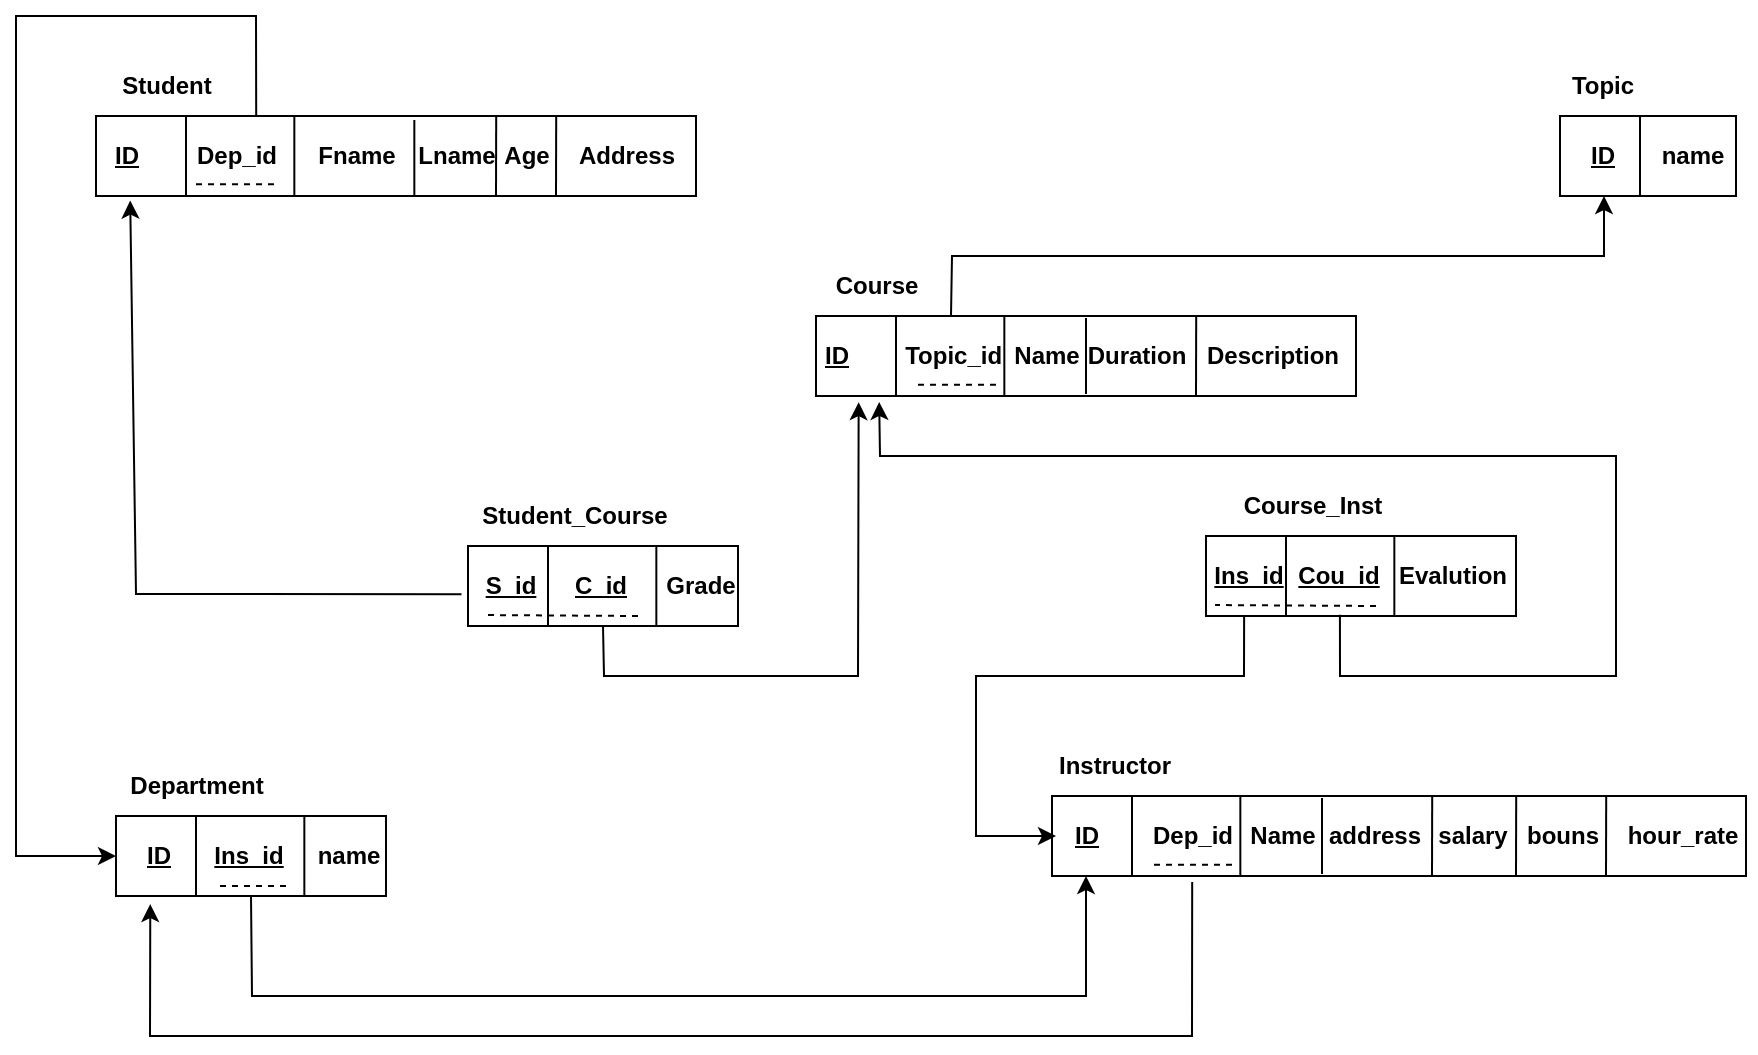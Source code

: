 <mxfile version="22.1.3" type="device">
  <diagram name="Page-1" id="Wli4VPFNiPU2SU2I3E8u">
    <mxGraphModel dx="996" dy="3841" grid="1" gridSize="10" guides="1" tooltips="1" connect="1" arrows="1" fold="1" page="1" pageScale="1" pageWidth="2339" pageHeight="3300" math="0" shadow="0">
      <root>
        <mxCell id="0" />
        <mxCell id="1" parent="0" />
        <mxCell id="vDlcmsHh33bK4QmpVzsn-176" value="" style="rounded=0;whiteSpace=wrap;html=1;" vertex="1" parent="1">
          <mxGeometry x="120" y="-2390" width="300" height="40" as="geometry" />
        </mxCell>
        <mxCell id="vDlcmsHh33bK4QmpVzsn-177" value="&lt;b style=&quot;&quot;&gt;&lt;u&gt;ID&lt;/u&gt;&lt;/b&gt;" style="text;html=1;align=center;verticalAlign=middle;resizable=0;points=[];autosize=1;strokeColor=none;fillColor=none;" vertex="1" parent="1">
          <mxGeometry x="115" y="-2385" width="40" height="30" as="geometry" />
        </mxCell>
        <mxCell id="vDlcmsHh33bK4QmpVzsn-178" value="&lt;b&gt;Student&lt;/b&gt;" style="text;html=1;align=center;verticalAlign=middle;resizable=0;points=[];autosize=1;strokeColor=none;fillColor=none;" vertex="1" parent="1">
          <mxGeometry x="120" y="-2420" width="70" height="30" as="geometry" />
        </mxCell>
        <mxCell id="vDlcmsHh33bK4QmpVzsn-179" value="" style="endArrow=none;html=1;rounded=0;" edge="1" parent="1">
          <mxGeometry width="50" height="50" relative="1" as="geometry">
            <mxPoint x="165" y="-2390" as="sourcePoint" />
            <mxPoint x="165" y="-2350" as="targetPoint" />
          </mxGeometry>
        </mxCell>
        <mxCell id="vDlcmsHh33bK4QmpVzsn-180" value="" style="endArrow=none;html=1;rounded=0;" edge="1" parent="1">
          <mxGeometry width="50" height="50" relative="1" as="geometry">
            <mxPoint x="219.17" y="-2390" as="sourcePoint" />
            <mxPoint x="219.17" y="-2350" as="targetPoint" />
          </mxGeometry>
        </mxCell>
        <mxCell id="vDlcmsHh33bK4QmpVzsn-181" value="&lt;b&gt;Lname&lt;/b&gt;" style="text;html=1;align=center;verticalAlign=middle;resizable=0;points=[];autosize=1;strokeColor=none;fillColor=none;" vertex="1" parent="1">
          <mxGeometry x="270" y="-2385" width="60" height="30" as="geometry" />
        </mxCell>
        <mxCell id="vDlcmsHh33bK4QmpVzsn-182" value="&lt;b&gt;Fname&lt;/b&gt;" style="text;html=1;align=center;verticalAlign=middle;resizable=0;points=[];autosize=1;strokeColor=none;fillColor=none;" vertex="1" parent="1">
          <mxGeometry x="220" y="-2385" width="60" height="30" as="geometry" />
        </mxCell>
        <mxCell id="vDlcmsHh33bK4QmpVzsn-184" value="&lt;b&gt;Dep_id&lt;/b&gt;" style="text;html=1;align=center;verticalAlign=middle;resizable=0;points=[];autosize=1;strokeColor=none;fillColor=none;" vertex="1" parent="1">
          <mxGeometry x="160" y="-2385" width="60" height="30" as="geometry" />
        </mxCell>
        <mxCell id="vDlcmsHh33bK4QmpVzsn-185" value="&lt;b&gt;Age&lt;/b&gt;" style="text;html=1;align=center;verticalAlign=middle;resizable=0;points=[];autosize=1;strokeColor=none;fillColor=none;" vertex="1" parent="1">
          <mxGeometry x="310" y="-2385" width="50" height="30" as="geometry" />
        </mxCell>
        <mxCell id="vDlcmsHh33bK4QmpVzsn-186" value="&lt;b&gt;Address&lt;/b&gt;" style="text;html=1;align=center;verticalAlign=middle;resizable=0;points=[];autosize=1;strokeColor=none;fillColor=none;" vertex="1" parent="1">
          <mxGeometry x="350" y="-2385" width="70" height="30" as="geometry" />
        </mxCell>
        <mxCell id="vDlcmsHh33bK4QmpVzsn-188" value="" style="endArrow=none;html=1;rounded=0;" edge="1" parent="1">
          <mxGeometry width="50" height="50" relative="1" as="geometry">
            <mxPoint x="320" y="-2350" as="sourcePoint" />
            <mxPoint x="320.1" y="-2390" as="targetPoint" />
          </mxGeometry>
        </mxCell>
        <mxCell id="vDlcmsHh33bK4QmpVzsn-189" value="" style="endArrow=none;html=1;rounded=0;exitX=0.798;exitY=1.106;exitDx=0;exitDy=0;exitPerimeter=0;" edge="1" parent="1">
          <mxGeometry width="50" height="50" relative="1" as="geometry">
            <mxPoint x="279.17" y="-2350" as="sourcePoint" />
            <mxPoint x="279.17" y="-2388" as="targetPoint" />
          </mxGeometry>
        </mxCell>
        <mxCell id="vDlcmsHh33bK4QmpVzsn-190" value="" style="endArrow=none;html=1;rounded=0;" edge="1" parent="1">
          <mxGeometry width="50" height="50" relative="1" as="geometry">
            <mxPoint x="350" y="-2350" as="sourcePoint" />
            <mxPoint x="350.1" y="-2390" as="targetPoint" />
          </mxGeometry>
        </mxCell>
        <mxCell id="vDlcmsHh33bK4QmpVzsn-214" value="" style="endArrow=none;dashed=1;html=1;rounded=0;" edge="1" parent="1">
          <mxGeometry width="50" height="50" relative="1" as="geometry">
            <mxPoint x="170" y="-2355.83" as="sourcePoint" />
            <mxPoint x="210" y="-2355.83" as="targetPoint" />
          </mxGeometry>
        </mxCell>
        <mxCell id="vDlcmsHh33bK4QmpVzsn-215" value="" style="rounded=0;whiteSpace=wrap;html=1;" vertex="1" parent="1">
          <mxGeometry x="480" y="-2290" width="270" height="40" as="geometry" />
        </mxCell>
        <mxCell id="vDlcmsHh33bK4QmpVzsn-216" value="&lt;b style=&quot;&quot;&gt;&lt;u&gt;ID&lt;/u&gt;&lt;/b&gt;" style="text;html=1;align=center;verticalAlign=middle;resizable=0;points=[];autosize=1;strokeColor=none;fillColor=none;" vertex="1" parent="1">
          <mxGeometry x="470" y="-2285" width="40" height="30" as="geometry" />
        </mxCell>
        <mxCell id="vDlcmsHh33bK4QmpVzsn-217" value="&lt;b&gt;Course&lt;/b&gt;" style="text;html=1;align=center;verticalAlign=middle;resizable=0;points=[];autosize=1;strokeColor=none;fillColor=none;" vertex="1" parent="1">
          <mxGeometry x="480" y="-2320" width="60" height="30" as="geometry" />
        </mxCell>
        <mxCell id="vDlcmsHh33bK4QmpVzsn-218" value="" style="endArrow=none;html=1;rounded=0;" edge="1" parent="1">
          <mxGeometry width="50" height="50" relative="1" as="geometry">
            <mxPoint x="520" y="-2290" as="sourcePoint" />
            <mxPoint x="520" y="-2250" as="targetPoint" />
          </mxGeometry>
        </mxCell>
        <mxCell id="vDlcmsHh33bK4QmpVzsn-219" value="" style="endArrow=none;html=1;rounded=0;" edge="1" parent="1">
          <mxGeometry width="50" height="50" relative="1" as="geometry">
            <mxPoint x="574.17" y="-2290" as="sourcePoint" />
            <mxPoint x="574.17" y="-2250" as="targetPoint" />
          </mxGeometry>
        </mxCell>
        <mxCell id="vDlcmsHh33bK4QmpVzsn-220" value="&lt;b&gt;Duration&lt;/b&gt;" style="text;html=1;align=center;verticalAlign=middle;resizable=0;points=[];autosize=1;strokeColor=none;fillColor=none;" vertex="1" parent="1">
          <mxGeometry x="605" y="-2285" width="70" height="30" as="geometry" />
        </mxCell>
        <mxCell id="vDlcmsHh33bK4QmpVzsn-221" value="&lt;b&gt;Topic_id&amp;nbsp;&lt;/b&gt;" style="text;html=1;align=center;verticalAlign=middle;resizable=0;points=[];autosize=1;strokeColor=none;fillColor=none;" vertex="1" parent="1">
          <mxGeometry x="510" y="-2285" width="80" height="30" as="geometry" />
        </mxCell>
        <mxCell id="vDlcmsHh33bK4QmpVzsn-222" value="&lt;b&gt;Name&lt;/b&gt;" style="text;html=1;align=center;verticalAlign=middle;resizable=0;points=[];autosize=1;strokeColor=none;fillColor=none;" vertex="1" parent="1">
          <mxGeometry x="565" y="-2285" width="60" height="30" as="geometry" />
        </mxCell>
        <mxCell id="vDlcmsHh33bK4QmpVzsn-224" value="&lt;b&gt;Description&lt;/b&gt;" style="text;html=1;align=center;verticalAlign=middle;resizable=0;points=[];autosize=1;strokeColor=none;fillColor=none;" vertex="1" parent="1">
          <mxGeometry x="665" y="-2285" width="85" height="30" as="geometry" />
        </mxCell>
        <mxCell id="vDlcmsHh33bK4QmpVzsn-226" value="" style="endArrow=none;html=1;rounded=0;exitX=0.798;exitY=1.106;exitDx=0;exitDy=0;exitPerimeter=0;" edge="1" parent="1">
          <mxGeometry width="50" height="50" relative="1" as="geometry">
            <mxPoint x="615.0" y="-2251" as="sourcePoint" />
            <mxPoint x="615.0" y="-2289" as="targetPoint" />
          </mxGeometry>
        </mxCell>
        <mxCell id="vDlcmsHh33bK4QmpVzsn-227" value="" style="endArrow=none;html=1;rounded=0;" edge="1" parent="1">
          <mxGeometry width="50" height="50" relative="1" as="geometry">
            <mxPoint x="670" y="-2250" as="sourcePoint" />
            <mxPoint x="670.1" y="-2290" as="targetPoint" />
          </mxGeometry>
        </mxCell>
        <mxCell id="vDlcmsHh33bK4QmpVzsn-229" value="" style="endArrow=none;dashed=1;html=1;rounded=0;" edge="1" parent="1">
          <mxGeometry width="50" height="50" relative="1" as="geometry">
            <mxPoint x="570" y="-2255.57" as="sourcePoint" />
            <mxPoint x="530" y="-2255.57" as="targetPoint" />
          </mxGeometry>
        </mxCell>
        <mxCell id="vDlcmsHh33bK4QmpVzsn-230" value="" style="rounded=0;whiteSpace=wrap;html=1;" vertex="1" parent="1">
          <mxGeometry x="306" y="-2175" width="135" height="40" as="geometry" />
        </mxCell>
        <mxCell id="vDlcmsHh33bK4QmpVzsn-231" value="&lt;b style=&quot;&quot;&gt;&lt;u&gt;S_id&lt;/u&gt;&lt;/b&gt;" style="text;html=1;align=center;verticalAlign=middle;resizable=0;points=[];autosize=1;strokeColor=none;fillColor=none;" vertex="1" parent="1">
          <mxGeometry x="304" y="-2170" width="45" height="30" as="geometry" />
        </mxCell>
        <mxCell id="vDlcmsHh33bK4QmpVzsn-232" value="&lt;b&gt;Student_Course&lt;/b&gt;" style="text;html=1;align=center;verticalAlign=middle;resizable=0;points=[];autosize=1;strokeColor=none;fillColor=none;" vertex="1" parent="1">
          <mxGeometry x="301" y="-2205" width="115" height="30" as="geometry" />
        </mxCell>
        <mxCell id="vDlcmsHh33bK4QmpVzsn-233" value="" style="endArrow=none;html=1;rounded=0;" edge="1" parent="1">
          <mxGeometry width="50" height="50" relative="1" as="geometry">
            <mxPoint x="346" y="-2175" as="sourcePoint" />
            <mxPoint x="346" y="-2135" as="targetPoint" />
          </mxGeometry>
        </mxCell>
        <mxCell id="vDlcmsHh33bK4QmpVzsn-234" value="" style="endArrow=none;html=1;rounded=0;" edge="1" parent="1">
          <mxGeometry width="50" height="50" relative="1" as="geometry">
            <mxPoint x="400.17" y="-2175" as="sourcePoint" />
            <mxPoint x="400.17" y="-2135" as="targetPoint" />
          </mxGeometry>
        </mxCell>
        <mxCell id="vDlcmsHh33bK4QmpVzsn-236" value="&lt;b&gt;&lt;u&gt;C_id&lt;/u&gt;&lt;/b&gt;" style="text;html=1;align=center;verticalAlign=middle;resizable=0;points=[];autosize=1;strokeColor=none;fillColor=none;" vertex="1" parent="1">
          <mxGeometry x="349" y="-2170" width="45" height="30" as="geometry" />
        </mxCell>
        <mxCell id="vDlcmsHh33bK4QmpVzsn-237" value="&lt;b&gt;Grade&lt;/b&gt;" style="text;html=1;align=center;verticalAlign=middle;resizable=0;points=[];autosize=1;strokeColor=none;fillColor=none;" vertex="1" parent="1">
          <mxGeometry x="394" y="-2170" width="55" height="30" as="geometry" />
        </mxCell>
        <mxCell id="vDlcmsHh33bK4QmpVzsn-241" value="" style="endArrow=none;dashed=1;html=1;rounded=0;entryX=0.21;entryY=0.984;entryDx=0;entryDy=0;entryPerimeter=0;" edge="1" parent="1" target="vDlcmsHh33bK4QmpVzsn-231">
          <mxGeometry width="50" height="50" relative="1" as="geometry">
            <mxPoint x="391" y="-2140" as="sourcePoint" />
            <mxPoint x="351" y="-2140" as="targetPoint" />
          </mxGeometry>
        </mxCell>
        <mxCell id="vDlcmsHh33bK4QmpVzsn-242" value="" style="rounded=0;whiteSpace=wrap;html=1;" vertex="1" parent="1">
          <mxGeometry x="675" y="-2180" width="155" height="40" as="geometry" />
        </mxCell>
        <mxCell id="vDlcmsHh33bK4QmpVzsn-243" value="&lt;b style=&quot;&quot;&gt;&lt;u&gt;Ins_id&lt;/u&gt;&lt;/b&gt;" style="text;html=1;align=center;verticalAlign=middle;resizable=0;points=[];autosize=1;strokeColor=none;fillColor=none;" vertex="1" parent="1">
          <mxGeometry x="668" y="-2175" width="55" height="30" as="geometry" />
        </mxCell>
        <mxCell id="vDlcmsHh33bK4QmpVzsn-244" value="&lt;b&gt;Course_Inst&lt;/b&gt;" style="text;html=1;align=center;verticalAlign=middle;resizable=0;points=[];autosize=1;strokeColor=none;fillColor=none;" vertex="1" parent="1">
          <mxGeometry x="683" y="-2210" width="90" height="30" as="geometry" />
        </mxCell>
        <mxCell id="vDlcmsHh33bK4QmpVzsn-245" value="" style="endArrow=none;html=1;rounded=0;" edge="1" parent="1">
          <mxGeometry width="50" height="50" relative="1" as="geometry">
            <mxPoint x="715" y="-2180" as="sourcePoint" />
            <mxPoint x="715" y="-2140" as="targetPoint" />
          </mxGeometry>
        </mxCell>
        <mxCell id="vDlcmsHh33bK4QmpVzsn-246" value="" style="endArrow=none;html=1;rounded=0;" edge="1" parent="1">
          <mxGeometry width="50" height="50" relative="1" as="geometry">
            <mxPoint x="769.17" y="-2180" as="sourcePoint" />
            <mxPoint x="769.17" y="-2140" as="targetPoint" />
          </mxGeometry>
        </mxCell>
        <mxCell id="vDlcmsHh33bK4QmpVzsn-247" value="&lt;b&gt;&lt;u&gt;Cou_id&lt;/u&gt;&lt;/b&gt;" style="text;html=1;align=center;verticalAlign=middle;resizable=0;points=[];autosize=1;strokeColor=none;fillColor=none;" vertex="1" parent="1">
          <mxGeometry x="711" y="-2175" width="60" height="30" as="geometry" />
        </mxCell>
        <mxCell id="vDlcmsHh33bK4QmpVzsn-248" value="&lt;b&gt;Evalution&lt;/b&gt;" style="text;html=1;align=center;verticalAlign=middle;resizable=0;points=[];autosize=1;strokeColor=none;fillColor=none;" vertex="1" parent="1">
          <mxGeometry x="760" y="-2175" width="75" height="30" as="geometry" />
        </mxCell>
        <mxCell id="vDlcmsHh33bK4QmpVzsn-249" value="" style="endArrow=none;dashed=1;html=1;rounded=0;entryX=0.21;entryY=0.984;entryDx=0;entryDy=0;entryPerimeter=0;" edge="1" parent="1" target="vDlcmsHh33bK4QmpVzsn-243">
          <mxGeometry width="50" height="50" relative="1" as="geometry">
            <mxPoint x="760" y="-2145" as="sourcePoint" />
            <mxPoint x="720" y="-2145" as="targetPoint" />
          </mxGeometry>
        </mxCell>
        <mxCell id="vDlcmsHh33bK4QmpVzsn-250" value="" style="rounded=0;whiteSpace=wrap;html=1;" vertex="1" parent="1">
          <mxGeometry x="852" y="-2390" width="88" height="40" as="geometry" />
        </mxCell>
        <mxCell id="vDlcmsHh33bK4QmpVzsn-251" value="&lt;b style=&quot;&quot;&gt;&lt;u&gt;ID&lt;/u&gt;&lt;/b&gt;" style="text;html=1;align=center;verticalAlign=middle;resizable=0;points=[];autosize=1;strokeColor=none;fillColor=none;" vertex="1" parent="1">
          <mxGeometry x="855" y="-2385" width="35" height="30" as="geometry" />
        </mxCell>
        <mxCell id="vDlcmsHh33bK4QmpVzsn-252" value="&lt;b&gt;Topic&lt;/b&gt;" style="text;html=1;align=center;verticalAlign=middle;resizable=0;points=[];autosize=1;strokeColor=none;fillColor=none;" vertex="1" parent="1">
          <mxGeometry x="847.5" y="-2420" width="50" height="30" as="geometry" />
        </mxCell>
        <mxCell id="vDlcmsHh33bK4QmpVzsn-253" value="" style="endArrow=none;html=1;rounded=0;" edge="1" parent="1">
          <mxGeometry width="50" height="50" relative="1" as="geometry">
            <mxPoint x="892" y="-2390" as="sourcePoint" />
            <mxPoint x="892" y="-2350" as="targetPoint" />
          </mxGeometry>
        </mxCell>
        <mxCell id="vDlcmsHh33bK4QmpVzsn-255" value="&lt;b&gt;name&lt;/b&gt;" style="text;html=1;align=center;verticalAlign=middle;resizable=0;points=[];autosize=1;strokeColor=none;fillColor=none;" vertex="1" parent="1">
          <mxGeometry x="893" y="-2385" width="50" height="30" as="geometry" />
        </mxCell>
        <mxCell id="vDlcmsHh33bK4QmpVzsn-258" value="" style="rounded=0;whiteSpace=wrap;html=1;" vertex="1" parent="1">
          <mxGeometry x="130" y="-2040" width="135" height="40" as="geometry" />
        </mxCell>
        <mxCell id="vDlcmsHh33bK4QmpVzsn-259" value="&lt;b style=&quot;&quot;&gt;&lt;u&gt;ID&lt;/u&gt;&lt;/b&gt;" style="text;html=1;align=center;verticalAlign=middle;resizable=0;points=[];autosize=1;strokeColor=none;fillColor=none;" vertex="1" parent="1">
          <mxGeometry x="133" y="-2035" width="35" height="30" as="geometry" />
        </mxCell>
        <mxCell id="vDlcmsHh33bK4QmpVzsn-260" value="&lt;b&gt;Department&lt;/b&gt;" style="text;html=1;align=center;verticalAlign=middle;resizable=0;points=[];autosize=1;strokeColor=none;fillColor=none;" vertex="1" parent="1">
          <mxGeometry x="125" y="-2070" width="90" height="30" as="geometry" />
        </mxCell>
        <mxCell id="vDlcmsHh33bK4QmpVzsn-261" value="" style="endArrow=none;html=1;rounded=0;" edge="1" parent="1">
          <mxGeometry width="50" height="50" relative="1" as="geometry">
            <mxPoint x="170" y="-2040" as="sourcePoint" />
            <mxPoint x="170" y="-2000" as="targetPoint" />
          </mxGeometry>
        </mxCell>
        <mxCell id="vDlcmsHh33bK4QmpVzsn-262" value="" style="endArrow=none;html=1;rounded=0;" edge="1" parent="1">
          <mxGeometry width="50" height="50" relative="1" as="geometry">
            <mxPoint x="224.17" y="-2040" as="sourcePoint" />
            <mxPoint x="224.17" y="-2000" as="targetPoint" />
          </mxGeometry>
        </mxCell>
        <mxCell id="vDlcmsHh33bK4QmpVzsn-263" value="&lt;b&gt;&lt;u&gt;Ins_id&lt;/u&gt;&lt;/b&gt;" style="text;html=1;align=center;verticalAlign=middle;resizable=0;points=[];autosize=1;strokeColor=none;fillColor=none;" vertex="1" parent="1">
          <mxGeometry x="168" y="-2035" width="55" height="30" as="geometry" />
        </mxCell>
        <mxCell id="vDlcmsHh33bK4QmpVzsn-264" value="&lt;b&gt;name&lt;/b&gt;" style="text;html=1;align=center;verticalAlign=middle;resizable=0;points=[];autosize=1;strokeColor=none;fillColor=none;" vertex="1" parent="1">
          <mxGeometry x="221" y="-2035" width="50" height="30" as="geometry" />
        </mxCell>
        <mxCell id="vDlcmsHh33bK4QmpVzsn-265" value="" style="endArrow=none;dashed=1;html=1;rounded=0;" edge="1" parent="1">
          <mxGeometry width="50" height="50" relative="1" as="geometry">
            <mxPoint x="215" y="-2005" as="sourcePoint" />
            <mxPoint x="180" y="-2005" as="targetPoint" />
          </mxGeometry>
        </mxCell>
        <mxCell id="vDlcmsHh33bK4QmpVzsn-266" value="" style="rounded=0;whiteSpace=wrap;html=1;" vertex="1" parent="1">
          <mxGeometry x="598" y="-2050" width="347" height="40" as="geometry" />
        </mxCell>
        <mxCell id="vDlcmsHh33bK4QmpVzsn-267" value="&lt;b style=&quot;&quot;&gt;&lt;u&gt;ID&lt;/u&gt;&lt;/b&gt;" style="text;html=1;align=center;verticalAlign=middle;resizable=0;points=[];autosize=1;strokeColor=none;fillColor=none;" vertex="1" parent="1">
          <mxGeometry x="595" y="-2045" width="40" height="30" as="geometry" />
        </mxCell>
        <mxCell id="vDlcmsHh33bK4QmpVzsn-268" value="&lt;b&gt;Instructor&lt;/b&gt;" style="text;html=1;align=center;verticalAlign=middle;resizable=0;points=[];autosize=1;strokeColor=none;fillColor=none;" vertex="1" parent="1">
          <mxGeometry x="591" y="-2080" width="75" height="30" as="geometry" />
        </mxCell>
        <mxCell id="vDlcmsHh33bK4QmpVzsn-269" value="" style="endArrow=none;html=1;rounded=0;" edge="1" parent="1">
          <mxGeometry width="50" height="50" relative="1" as="geometry">
            <mxPoint x="638" y="-2050" as="sourcePoint" />
            <mxPoint x="638" y="-2010" as="targetPoint" />
          </mxGeometry>
        </mxCell>
        <mxCell id="vDlcmsHh33bK4QmpVzsn-270" value="" style="endArrow=none;html=1;rounded=0;" edge="1" parent="1">
          <mxGeometry width="50" height="50" relative="1" as="geometry">
            <mxPoint x="692.17" y="-2050" as="sourcePoint" />
            <mxPoint x="692.17" y="-2010" as="targetPoint" />
          </mxGeometry>
        </mxCell>
        <mxCell id="vDlcmsHh33bK4QmpVzsn-271" value="&lt;b&gt;address&lt;/b&gt;" style="text;html=1;align=center;verticalAlign=middle;resizable=0;points=[];autosize=1;strokeColor=none;fillColor=none;" vertex="1" parent="1">
          <mxGeometry x="726" y="-2045" width="65" height="30" as="geometry" />
        </mxCell>
        <mxCell id="vDlcmsHh33bK4QmpVzsn-272" value="&lt;b&gt;Dep_id&lt;/b&gt;" style="text;html=1;align=center;verticalAlign=middle;resizable=0;points=[];autosize=1;strokeColor=none;fillColor=none;" vertex="1" parent="1">
          <mxGeometry x="638" y="-2045" width="60" height="30" as="geometry" />
        </mxCell>
        <mxCell id="vDlcmsHh33bK4QmpVzsn-273" value="&lt;b&gt;Name&lt;/b&gt;" style="text;html=1;align=center;verticalAlign=middle;resizable=0;points=[];autosize=1;strokeColor=none;fillColor=none;" vertex="1" parent="1">
          <mxGeometry x="683" y="-2045" width="60" height="30" as="geometry" />
        </mxCell>
        <mxCell id="vDlcmsHh33bK4QmpVzsn-274" value="&lt;b&gt;salary&lt;/b&gt;" style="text;html=1;align=center;verticalAlign=middle;resizable=0;points=[];autosize=1;strokeColor=none;fillColor=none;" vertex="1" parent="1">
          <mxGeometry x="780" y="-2045" width="55" height="30" as="geometry" />
        </mxCell>
        <mxCell id="vDlcmsHh33bK4QmpVzsn-275" value="" style="endArrow=none;html=1;rounded=0;exitX=0.798;exitY=1.106;exitDx=0;exitDy=0;exitPerimeter=0;" edge="1" parent="1">
          <mxGeometry width="50" height="50" relative="1" as="geometry">
            <mxPoint x="733.0" y="-2011" as="sourcePoint" />
            <mxPoint x="733.0" y="-2049" as="targetPoint" />
          </mxGeometry>
        </mxCell>
        <mxCell id="vDlcmsHh33bK4QmpVzsn-276" value="" style="endArrow=none;html=1;rounded=0;" edge="1" parent="1">
          <mxGeometry width="50" height="50" relative="1" as="geometry">
            <mxPoint x="788" y="-2010" as="sourcePoint" />
            <mxPoint x="788.1" y="-2050" as="targetPoint" />
          </mxGeometry>
        </mxCell>
        <mxCell id="vDlcmsHh33bK4QmpVzsn-277" value="" style="endArrow=none;dashed=1;html=1;rounded=0;" edge="1" parent="1">
          <mxGeometry width="50" height="50" relative="1" as="geometry">
            <mxPoint x="688" y="-2015.57" as="sourcePoint" />
            <mxPoint x="648" y="-2015.57" as="targetPoint" />
          </mxGeometry>
        </mxCell>
        <mxCell id="vDlcmsHh33bK4QmpVzsn-278" value="&lt;b&gt;bouns&lt;/b&gt;" style="text;html=1;align=center;verticalAlign=middle;resizable=0;points=[];autosize=1;strokeColor=none;fillColor=none;" vertex="1" parent="1">
          <mxGeometry x="825" y="-2045" width="55" height="30" as="geometry" />
        </mxCell>
        <mxCell id="vDlcmsHh33bK4QmpVzsn-279" value="&lt;b&gt;hour_rate&lt;/b&gt;" style="text;html=1;align=center;verticalAlign=middle;resizable=0;points=[];autosize=1;strokeColor=none;fillColor=none;" vertex="1" parent="1">
          <mxGeometry x="875" y="-2045" width="75" height="30" as="geometry" />
        </mxCell>
        <mxCell id="vDlcmsHh33bK4QmpVzsn-281" value="" style="endArrow=none;html=1;rounded=0;" edge="1" parent="1">
          <mxGeometry width="50" height="50" relative="1" as="geometry">
            <mxPoint x="875" y="-2010" as="sourcePoint" />
            <mxPoint x="875.1" y="-2050" as="targetPoint" />
          </mxGeometry>
        </mxCell>
        <mxCell id="vDlcmsHh33bK4QmpVzsn-282" value="" style="endArrow=none;html=1;rounded=0;" edge="1" parent="1">
          <mxGeometry width="50" height="50" relative="1" as="geometry">
            <mxPoint x="830" y="-2010" as="sourcePoint" />
            <mxPoint x="830.1" y="-2050" as="targetPoint" />
          </mxGeometry>
        </mxCell>
        <mxCell id="vDlcmsHh33bK4QmpVzsn-283" value="" style="endArrow=classic;html=1;rounded=0;exitX=0.5;exitY=1;exitDx=0;exitDy=0;" edge="1" parent="1" source="vDlcmsHh33bK4QmpVzsn-258">
          <mxGeometry width="50" height="50" relative="1" as="geometry">
            <mxPoint x="520" y="-2095" as="sourcePoint" />
            <mxPoint x="615" y="-2010" as="targetPoint" />
            <Array as="points">
              <mxPoint x="198" y="-1950" />
              <mxPoint x="615" y="-1950" />
            </Array>
          </mxGeometry>
        </mxCell>
        <mxCell id="vDlcmsHh33bK4QmpVzsn-284" value="" style="endArrow=classic;html=1;rounded=0;exitX=0.202;exitY=1.075;exitDx=0;exitDy=0;exitPerimeter=0;entryX=0.127;entryY=1.101;entryDx=0;entryDy=0;entryPerimeter=0;" edge="1" parent="1" source="vDlcmsHh33bK4QmpVzsn-266" target="vDlcmsHh33bK4QmpVzsn-258">
          <mxGeometry width="50" height="50" relative="1" as="geometry">
            <mxPoint x="520" y="-2090" as="sourcePoint" />
            <mxPoint x="140" y="-1930" as="targetPoint" />
            <Array as="points">
              <mxPoint x="668" y="-1930" />
              <mxPoint x="147" y="-1930" />
            </Array>
          </mxGeometry>
        </mxCell>
        <mxCell id="vDlcmsHh33bK4QmpVzsn-285" value="" style="endArrow=classic;html=1;rounded=0;exitX=0.267;exitY=0;exitDx=0;exitDy=0;exitPerimeter=0;entryX=0;entryY=0.5;entryDx=0;entryDy=0;" edge="1" parent="1" source="vDlcmsHh33bK4QmpVzsn-176" target="vDlcmsHh33bK4QmpVzsn-258">
          <mxGeometry width="50" height="50" relative="1" as="geometry">
            <mxPoint x="200" y="-2400" as="sourcePoint" />
            <mxPoint x="40" y="-2480" as="targetPoint" />
            <Array as="points">
              <mxPoint x="200" y="-2440" />
              <mxPoint x="80" y="-2440" />
              <mxPoint x="80" y="-2020" />
            </Array>
          </mxGeometry>
        </mxCell>
        <mxCell id="vDlcmsHh33bK4QmpVzsn-286" value="" style="endArrow=classic;html=1;rounded=0;exitX=-0.028;exitY=0.636;exitDx=0;exitDy=0;exitPerimeter=0;entryX=0.057;entryY=1.057;entryDx=0;entryDy=0;entryPerimeter=0;" edge="1" parent="1" source="vDlcmsHh33bK4QmpVzsn-231" target="vDlcmsHh33bK4QmpVzsn-176">
          <mxGeometry width="50" height="50" relative="1" as="geometry">
            <mxPoint x="400" y="-2180" as="sourcePoint" />
            <mxPoint x="140" y="-2150" as="targetPoint" />
            <Array as="points">
              <mxPoint x="140" y="-2151" />
            </Array>
          </mxGeometry>
        </mxCell>
        <mxCell id="vDlcmsHh33bK4QmpVzsn-287" value="" style="endArrow=classic;html=1;rounded=0;exitX=0.5;exitY=1;exitDx=0;exitDy=0;entryX=0.079;entryY=1.077;entryDx=0;entryDy=0;entryPerimeter=0;" edge="1" parent="1" source="vDlcmsHh33bK4QmpVzsn-230" target="vDlcmsHh33bK4QmpVzsn-215">
          <mxGeometry width="50" height="50" relative="1" as="geometry">
            <mxPoint x="450" y="-2070" as="sourcePoint" />
            <mxPoint x="630" y="-2110" as="targetPoint" />
            <Array as="points">
              <mxPoint x="374" y="-2110" />
              <mxPoint x="501" y="-2110" />
            </Array>
          </mxGeometry>
        </mxCell>
        <mxCell id="vDlcmsHh33bK4QmpVzsn-288" value="" style="endArrow=classic;html=1;rounded=0;exitX=0.25;exitY=0;exitDx=0;exitDy=0;entryX=0.25;entryY=1;entryDx=0;entryDy=0;" edge="1" parent="1" source="vDlcmsHh33bK4QmpVzsn-215" target="vDlcmsHh33bK4QmpVzsn-250">
          <mxGeometry width="50" height="50" relative="1" as="geometry">
            <mxPoint x="590" y="-2340" as="sourcePoint" />
            <mxPoint x="880" y="-2320" as="targetPoint" />
            <Array as="points">
              <mxPoint x="548" y="-2320" />
              <mxPoint x="874" y="-2320" />
            </Array>
          </mxGeometry>
        </mxCell>
        <mxCell id="vDlcmsHh33bK4QmpVzsn-289" value="" style="endArrow=classic;html=1;rounded=0;exitX=0.123;exitY=1.005;exitDx=0;exitDy=0;exitPerimeter=0;entryX=0.125;entryY=0.5;entryDx=0;entryDy=0;entryPerimeter=0;" edge="1" parent="1" source="vDlcmsHh33bK4QmpVzsn-242" target="vDlcmsHh33bK4QmpVzsn-267">
          <mxGeometry width="50" height="50" relative="1" as="geometry">
            <mxPoint x="740" y="-2090" as="sourcePoint" />
            <mxPoint x="590" y="-2030" as="targetPoint" />
            <Array as="points">
              <mxPoint x="694" y="-2110" />
              <mxPoint x="560" y="-2110" />
              <mxPoint x="560" y="-2030" />
            </Array>
          </mxGeometry>
        </mxCell>
        <mxCell id="vDlcmsHh33bK4QmpVzsn-290" value="" style="endArrow=classic;html=1;rounded=0;exitX=0.432;exitY=0.985;exitDx=0;exitDy=0;exitPerimeter=0;entryX=0.117;entryY=1.075;entryDx=0;entryDy=0;entryPerimeter=0;" edge="1" parent="1" source="vDlcmsHh33bK4QmpVzsn-242" target="vDlcmsHh33bK4QmpVzsn-215">
          <mxGeometry width="50" height="50" relative="1" as="geometry">
            <mxPoint x="825" y="-2110" as="sourcePoint" />
            <mxPoint x="880" y="-2240" as="targetPoint" />
            <Array as="points">
              <mxPoint x="742" y="-2110" />
              <mxPoint x="880" y="-2110" />
              <mxPoint x="880" y="-2220" />
              <mxPoint x="512" y="-2220" />
            </Array>
          </mxGeometry>
        </mxCell>
      </root>
    </mxGraphModel>
  </diagram>
</mxfile>
